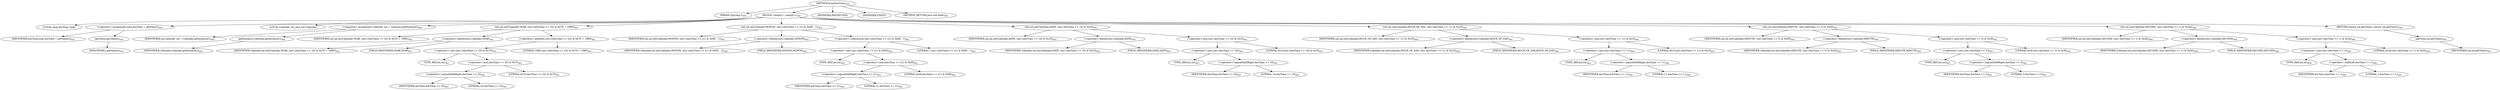 digraph "fromDosTime" {  
"882" [label = <(METHOD,fromDosTime)<SUB>458</SUB>> ]
"883" [label = <(PARAM,ZipLong l)<SUB>458</SUB>> ]
"884" [label = <(BLOCK,&lt;empty&gt;,&lt;empty&gt;)<SUB>458</SUB>> ]
"885" [label = <(LOCAL,long dosTime: long)> ]
"886" [label = <(&lt;operator&gt;.assignment,long dosTime = getValue())<SUB>459</SUB>> ]
"887" [label = <(IDENTIFIER,dosTime,long dosTime = getValue())<SUB>459</SUB>> ]
"888" [label = <(getValue,getValue())<SUB>459</SUB>> ]
"889" [label = <(IDENTIFIER,l,getValue())<SUB>459</SUB>> ]
"890" [label = <(LOCAL,Calendar cal: java.util.Calendar)> ]
"891" [label = <(&lt;operator&gt;.assignment,Calendar cal = Calendar.getInstance())<SUB>460</SUB>> ]
"892" [label = <(IDENTIFIER,cal,Calendar cal = Calendar.getInstance())<SUB>460</SUB>> ]
"893" [label = <(getInstance,Calendar.getInstance())<SUB>460</SUB>> ]
"894" [label = <(IDENTIFIER,Calendar,Calendar.getInstance())<SUB>460</SUB>> ]
"895" [label = <(set,cal.set(Calendar.YEAR, (int) ((dosTime &gt;&gt; 25) &amp; 0x7f) + 1980))<SUB>461</SUB>> ]
"896" [label = <(IDENTIFIER,cal,cal.set(Calendar.YEAR, (int) ((dosTime &gt;&gt; 25) &amp; 0x7f) + 1980))<SUB>461</SUB>> ]
"897" [label = <(&lt;operator&gt;.fieldAccess,Calendar.YEAR)<SUB>461</SUB>> ]
"898" [label = <(IDENTIFIER,Calendar,cal.set(Calendar.YEAR, (int) ((dosTime &gt;&gt; 25) &amp; 0x7f) + 1980))<SUB>461</SUB>> ]
"899" [label = <(FIELD_IDENTIFIER,YEAR,YEAR)<SUB>461</SUB>> ]
"900" [label = <(&lt;operator&gt;.addition,(int) ((dosTime &gt;&gt; 25) &amp; 0x7f) + 1980)<SUB>461</SUB>> ]
"901" [label = <(&lt;operator&gt;.cast,(int) ((dosTime &gt;&gt; 25) &amp; 0x7f))<SUB>461</SUB>> ]
"902" [label = <(TYPE_REF,int,int)<SUB>461</SUB>> ]
"903" [label = <(&lt;operator&gt;.and,(dosTime &gt;&gt; 25) &amp; 0x7f)<SUB>461</SUB>> ]
"904" [label = <(&lt;operator&gt;.logicalShiftRight,dosTime &gt;&gt; 25)<SUB>461</SUB>> ]
"905" [label = <(IDENTIFIER,dosTime,dosTime &gt;&gt; 25)<SUB>461</SUB>> ]
"906" [label = <(LITERAL,25,dosTime &gt;&gt; 25)<SUB>461</SUB>> ]
"907" [label = <(LITERAL,0x7f,(dosTime &gt;&gt; 25) &amp; 0x7f)<SUB>461</SUB>> ]
"908" [label = <(LITERAL,1980,(int) ((dosTime &gt;&gt; 25) &amp; 0x7f) + 1980)<SUB>461</SUB>> ]
"909" [label = <(set,cal.set(Calendar.MONTH, (int) ((dosTime &gt;&gt; 21) &amp; 0x0f) - 1))<SUB>462</SUB>> ]
"910" [label = <(IDENTIFIER,cal,cal.set(Calendar.MONTH, (int) ((dosTime &gt;&gt; 21) &amp; 0x0f) - 1))<SUB>462</SUB>> ]
"911" [label = <(&lt;operator&gt;.fieldAccess,Calendar.MONTH)<SUB>462</SUB>> ]
"912" [label = <(IDENTIFIER,Calendar,cal.set(Calendar.MONTH, (int) ((dosTime &gt;&gt; 21) &amp; 0x0f) - 1))<SUB>462</SUB>> ]
"913" [label = <(FIELD_IDENTIFIER,MONTH,MONTH)<SUB>462</SUB>> ]
"914" [label = <(&lt;operator&gt;.subtraction,(int) ((dosTime &gt;&gt; 21) &amp; 0x0f) - 1)<SUB>462</SUB>> ]
"915" [label = <(&lt;operator&gt;.cast,(int) ((dosTime &gt;&gt; 21) &amp; 0x0f))<SUB>462</SUB>> ]
"916" [label = <(TYPE_REF,int,int)<SUB>462</SUB>> ]
"917" [label = <(&lt;operator&gt;.and,(dosTime &gt;&gt; 21) &amp; 0x0f)<SUB>462</SUB>> ]
"918" [label = <(&lt;operator&gt;.logicalShiftRight,dosTime &gt;&gt; 21)<SUB>462</SUB>> ]
"919" [label = <(IDENTIFIER,dosTime,dosTime &gt;&gt; 21)<SUB>462</SUB>> ]
"920" [label = <(LITERAL,21,dosTime &gt;&gt; 21)<SUB>462</SUB>> ]
"921" [label = <(LITERAL,0x0f,(dosTime &gt;&gt; 21) &amp; 0x0f)<SUB>462</SUB>> ]
"922" [label = <(LITERAL,1,(int) ((dosTime &gt;&gt; 21) &amp; 0x0f) - 1)<SUB>462</SUB>> ]
"923" [label = <(set,cal.set(Calendar.DATE, (int) (dosTime &gt;&gt; 16) &amp; 0x1f))<SUB>463</SUB>> ]
"924" [label = <(IDENTIFIER,cal,cal.set(Calendar.DATE, (int) (dosTime &gt;&gt; 16) &amp; 0x1f))<SUB>463</SUB>> ]
"925" [label = <(&lt;operator&gt;.fieldAccess,Calendar.DATE)<SUB>463</SUB>> ]
"926" [label = <(IDENTIFIER,Calendar,cal.set(Calendar.DATE, (int) (dosTime &gt;&gt; 16) &amp; 0x1f))<SUB>463</SUB>> ]
"927" [label = <(FIELD_IDENTIFIER,DATE,DATE)<SUB>463</SUB>> ]
"928" [label = <(&lt;operator&gt;.and,(int) (dosTime &gt;&gt; 16) &amp; 0x1f)<SUB>463</SUB>> ]
"929" [label = <(&lt;operator&gt;.cast,(int) (dosTime &gt;&gt; 16))<SUB>463</SUB>> ]
"930" [label = <(TYPE_REF,int,int)<SUB>463</SUB>> ]
"931" [label = <(&lt;operator&gt;.logicalShiftRight,dosTime &gt;&gt; 16)<SUB>463</SUB>> ]
"932" [label = <(IDENTIFIER,dosTime,dosTime &gt;&gt; 16)<SUB>463</SUB>> ]
"933" [label = <(LITERAL,16,dosTime &gt;&gt; 16)<SUB>463</SUB>> ]
"934" [label = <(LITERAL,0x1f,(int) (dosTime &gt;&gt; 16) &amp; 0x1f)<SUB>463</SUB>> ]
"935" [label = <(set,cal.set(Calendar.HOUR_OF_DAY, (int) (dosTime &gt;&gt; 11) &amp; 0x1f))<SUB>464</SUB>> ]
"936" [label = <(IDENTIFIER,cal,cal.set(Calendar.HOUR_OF_DAY, (int) (dosTime &gt;&gt; 11) &amp; 0x1f))<SUB>464</SUB>> ]
"937" [label = <(&lt;operator&gt;.fieldAccess,Calendar.HOUR_OF_DAY)<SUB>464</SUB>> ]
"938" [label = <(IDENTIFIER,Calendar,cal.set(Calendar.HOUR_OF_DAY, (int) (dosTime &gt;&gt; 11) &amp; 0x1f))<SUB>464</SUB>> ]
"939" [label = <(FIELD_IDENTIFIER,HOUR_OF_DAY,HOUR_OF_DAY)<SUB>464</SUB>> ]
"940" [label = <(&lt;operator&gt;.and,(int) (dosTime &gt;&gt; 11) &amp; 0x1f)<SUB>464</SUB>> ]
"941" [label = <(&lt;operator&gt;.cast,(int) (dosTime &gt;&gt; 11))<SUB>464</SUB>> ]
"942" [label = <(TYPE_REF,int,int)<SUB>464</SUB>> ]
"943" [label = <(&lt;operator&gt;.logicalShiftRight,dosTime &gt;&gt; 11)<SUB>464</SUB>> ]
"944" [label = <(IDENTIFIER,dosTime,dosTime &gt;&gt; 11)<SUB>464</SUB>> ]
"945" [label = <(LITERAL,11,dosTime &gt;&gt; 11)<SUB>464</SUB>> ]
"946" [label = <(LITERAL,0x1f,(int) (dosTime &gt;&gt; 11) &amp; 0x1f)<SUB>464</SUB>> ]
"947" [label = <(set,cal.set(Calendar.MINUTE, (int) (dosTime &gt;&gt; 5) &amp; 0x3f))<SUB>465</SUB>> ]
"948" [label = <(IDENTIFIER,cal,cal.set(Calendar.MINUTE, (int) (dosTime &gt;&gt; 5) &amp; 0x3f))<SUB>465</SUB>> ]
"949" [label = <(&lt;operator&gt;.fieldAccess,Calendar.MINUTE)<SUB>465</SUB>> ]
"950" [label = <(IDENTIFIER,Calendar,cal.set(Calendar.MINUTE, (int) (dosTime &gt;&gt; 5) &amp; 0x3f))<SUB>465</SUB>> ]
"951" [label = <(FIELD_IDENTIFIER,MINUTE,MINUTE)<SUB>465</SUB>> ]
"952" [label = <(&lt;operator&gt;.and,(int) (dosTime &gt;&gt; 5) &amp; 0x3f)<SUB>465</SUB>> ]
"953" [label = <(&lt;operator&gt;.cast,(int) (dosTime &gt;&gt; 5))<SUB>465</SUB>> ]
"954" [label = <(TYPE_REF,int,int)<SUB>465</SUB>> ]
"955" [label = <(&lt;operator&gt;.logicalShiftRight,dosTime &gt;&gt; 5)<SUB>465</SUB>> ]
"956" [label = <(IDENTIFIER,dosTime,dosTime &gt;&gt; 5)<SUB>465</SUB>> ]
"957" [label = <(LITERAL,5,dosTime &gt;&gt; 5)<SUB>465</SUB>> ]
"958" [label = <(LITERAL,0x3f,(int) (dosTime &gt;&gt; 5) &amp; 0x3f)<SUB>465</SUB>> ]
"959" [label = <(set,cal.set(Calendar.SECOND, (int) (dosTime &lt;&lt; 1) &amp; 0x3e))<SUB>466</SUB>> ]
"960" [label = <(IDENTIFIER,cal,cal.set(Calendar.SECOND, (int) (dosTime &lt;&lt; 1) &amp; 0x3e))<SUB>466</SUB>> ]
"961" [label = <(&lt;operator&gt;.fieldAccess,Calendar.SECOND)<SUB>466</SUB>> ]
"962" [label = <(IDENTIFIER,Calendar,cal.set(Calendar.SECOND, (int) (dosTime &lt;&lt; 1) &amp; 0x3e))<SUB>466</SUB>> ]
"963" [label = <(FIELD_IDENTIFIER,SECOND,SECOND)<SUB>466</SUB>> ]
"964" [label = <(&lt;operator&gt;.and,(int) (dosTime &lt;&lt; 1) &amp; 0x3e)<SUB>466</SUB>> ]
"965" [label = <(&lt;operator&gt;.cast,(int) (dosTime &lt;&lt; 1))<SUB>466</SUB>> ]
"966" [label = <(TYPE_REF,int,int)<SUB>466</SUB>> ]
"967" [label = <(&lt;operator&gt;.shiftLeft,dosTime &lt;&lt; 1)<SUB>466</SUB>> ]
"968" [label = <(IDENTIFIER,dosTime,dosTime &lt;&lt; 1)<SUB>466</SUB>> ]
"969" [label = <(LITERAL,1,dosTime &lt;&lt; 1)<SUB>466</SUB>> ]
"970" [label = <(LITERAL,0x3e,(int) (dosTime &lt;&lt; 1) &amp; 0x3e)<SUB>466</SUB>> ]
"971" [label = <(RETURN,return cal.getTime();,return cal.getTime();)<SUB>467</SUB>> ]
"972" [label = <(getTime,cal.getTime())<SUB>467</SUB>> ]
"973" [label = <(IDENTIFIER,cal,cal.getTime())<SUB>467</SUB>> ]
"974" [label = <(MODIFIER,PROTECTED)> ]
"975" [label = <(MODIFIER,STATIC)> ]
"976" [label = <(METHOD_RETURN,java.util.Date)<SUB>458</SUB>> ]
  "882" -> "883" 
  "882" -> "884" 
  "882" -> "974" 
  "882" -> "975" 
  "882" -> "976" 
  "884" -> "885" 
  "884" -> "886" 
  "884" -> "890" 
  "884" -> "891" 
  "884" -> "895" 
  "884" -> "909" 
  "884" -> "923" 
  "884" -> "935" 
  "884" -> "947" 
  "884" -> "959" 
  "884" -> "971" 
  "886" -> "887" 
  "886" -> "888" 
  "888" -> "889" 
  "891" -> "892" 
  "891" -> "893" 
  "893" -> "894" 
  "895" -> "896" 
  "895" -> "897" 
  "895" -> "900" 
  "897" -> "898" 
  "897" -> "899" 
  "900" -> "901" 
  "900" -> "908" 
  "901" -> "902" 
  "901" -> "903" 
  "903" -> "904" 
  "903" -> "907" 
  "904" -> "905" 
  "904" -> "906" 
  "909" -> "910" 
  "909" -> "911" 
  "909" -> "914" 
  "911" -> "912" 
  "911" -> "913" 
  "914" -> "915" 
  "914" -> "922" 
  "915" -> "916" 
  "915" -> "917" 
  "917" -> "918" 
  "917" -> "921" 
  "918" -> "919" 
  "918" -> "920" 
  "923" -> "924" 
  "923" -> "925" 
  "923" -> "928" 
  "925" -> "926" 
  "925" -> "927" 
  "928" -> "929" 
  "928" -> "934" 
  "929" -> "930" 
  "929" -> "931" 
  "931" -> "932" 
  "931" -> "933" 
  "935" -> "936" 
  "935" -> "937" 
  "935" -> "940" 
  "937" -> "938" 
  "937" -> "939" 
  "940" -> "941" 
  "940" -> "946" 
  "941" -> "942" 
  "941" -> "943" 
  "943" -> "944" 
  "943" -> "945" 
  "947" -> "948" 
  "947" -> "949" 
  "947" -> "952" 
  "949" -> "950" 
  "949" -> "951" 
  "952" -> "953" 
  "952" -> "958" 
  "953" -> "954" 
  "953" -> "955" 
  "955" -> "956" 
  "955" -> "957" 
  "959" -> "960" 
  "959" -> "961" 
  "959" -> "964" 
  "961" -> "962" 
  "961" -> "963" 
  "964" -> "965" 
  "964" -> "970" 
  "965" -> "966" 
  "965" -> "967" 
  "967" -> "968" 
  "967" -> "969" 
  "971" -> "972" 
  "972" -> "973" 
}
